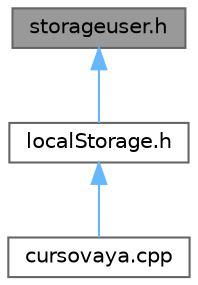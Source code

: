 digraph "storageuser.h"
{
 // LATEX_PDF_SIZE
  bgcolor="transparent";
  edge [fontname=Helvetica,fontsize=10,labelfontname=Helvetica,labelfontsize=10];
  node [fontname=Helvetica,fontsize=10,shape=box,height=0.2,width=0.4];
  Node1 [label="storageuser.h",height=0.2,width=0.4,color="gray40", fillcolor="grey60", style="filled", fontcolor="black",tooltip="Файл класса пользователей"];
  Node1 -> Node2 [dir="back",color="steelblue1",style="solid"];
  Node2 [label="localStorage.h",height=0.2,width=0.4,color="grey40", fillcolor="white", style="filled",URL="$local_storage_8h.html",tooltip="Файл класса хранилища пользователей"];
  Node2 -> Node3 [dir="back",color="steelblue1",style="solid"];
  Node3 [label="cursovaya.cpp",height=0.2,width=0.4,color="grey40", fillcolor="white", style="filled",URL="$cursovaya_8cpp.html",tooltip="Файл логики работы бота и обработки изображений"];
}
